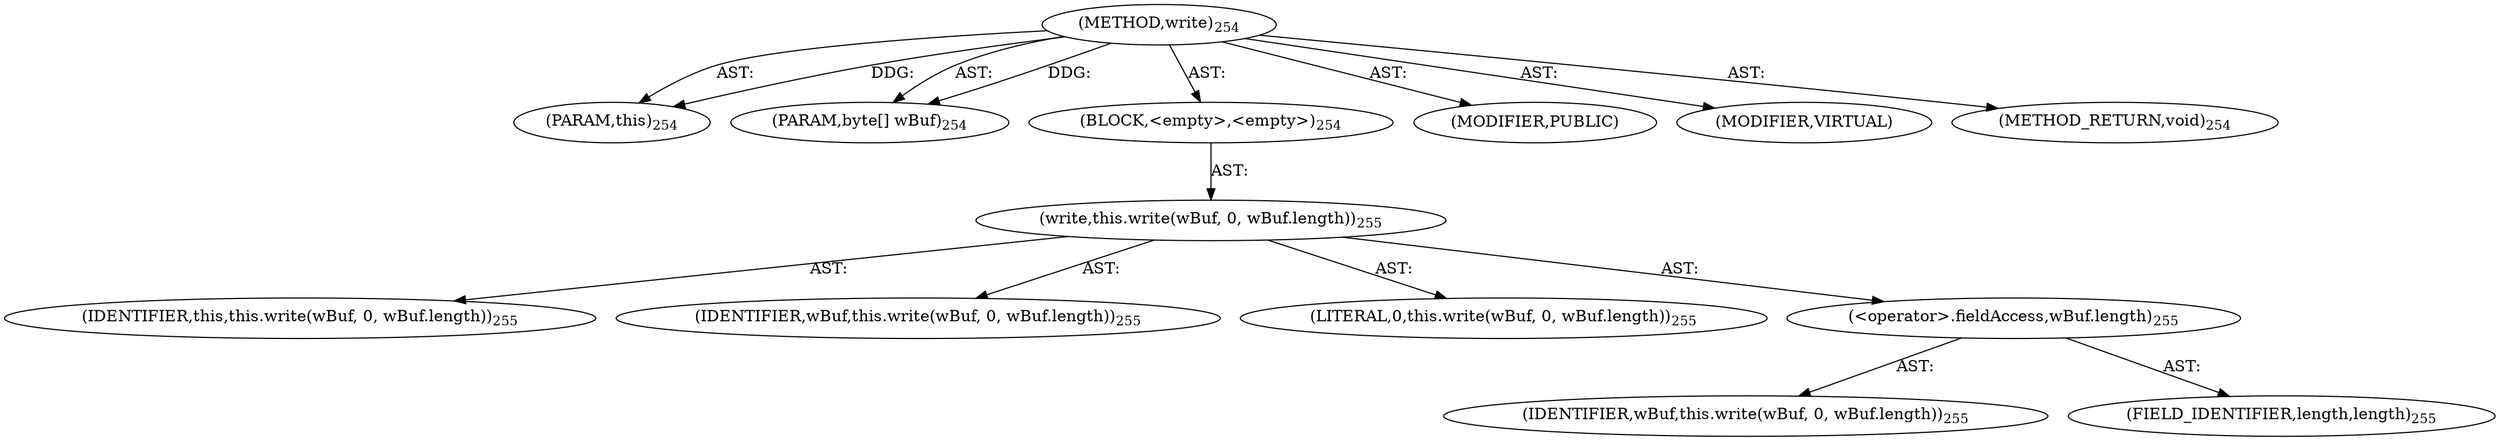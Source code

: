 digraph "write" {  
"111669149708" [label = <(METHOD,write)<SUB>254</SUB>> ]
"115964117001" [label = <(PARAM,this)<SUB>254</SUB>> ]
"115964117018" [label = <(PARAM,byte[] wBuf)<SUB>254</SUB>> ]
"25769803799" [label = <(BLOCK,&lt;empty&gt;,&lt;empty&gt;)<SUB>254</SUB>> ]
"30064771198" [label = <(write,this.write(wBuf, 0, wBuf.length))<SUB>255</SUB>> ]
"68719476769" [label = <(IDENTIFIER,this,this.write(wBuf, 0, wBuf.length))<SUB>255</SUB>> ]
"68719476856" [label = <(IDENTIFIER,wBuf,this.write(wBuf, 0, wBuf.length))<SUB>255</SUB>> ]
"90194313235" [label = <(LITERAL,0,this.write(wBuf, 0, wBuf.length))<SUB>255</SUB>> ]
"30064771199" [label = <(&lt;operator&gt;.fieldAccess,wBuf.length)<SUB>255</SUB>> ]
"68719476857" [label = <(IDENTIFIER,wBuf,this.write(wBuf, 0, wBuf.length))<SUB>255</SUB>> ]
"55834574895" [label = <(FIELD_IDENTIFIER,length,length)<SUB>255</SUB>> ]
"133143986215" [label = <(MODIFIER,PUBLIC)> ]
"133143986216" [label = <(MODIFIER,VIRTUAL)> ]
"128849018892" [label = <(METHOD_RETURN,void)<SUB>254</SUB>> ]
  "111669149708" -> "115964117001"  [ label = "AST: "] 
  "111669149708" -> "115964117018"  [ label = "AST: "] 
  "111669149708" -> "25769803799"  [ label = "AST: "] 
  "111669149708" -> "133143986215"  [ label = "AST: "] 
  "111669149708" -> "133143986216"  [ label = "AST: "] 
  "111669149708" -> "128849018892"  [ label = "AST: "] 
  "25769803799" -> "30064771198"  [ label = "AST: "] 
  "30064771198" -> "68719476769"  [ label = "AST: "] 
  "30064771198" -> "68719476856"  [ label = "AST: "] 
  "30064771198" -> "90194313235"  [ label = "AST: "] 
  "30064771198" -> "30064771199"  [ label = "AST: "] 
  "30064771199" -> "68719476857"  [ label = "AST: "] 
  "30064771199" -> "55834574895"  [ label = "AST: "] 
  "111669149708" -> "115964117001"  [ label = "DDG: "] 
  "111669149708" -> "115964117018"  [ label = "DDG: "] 
}
